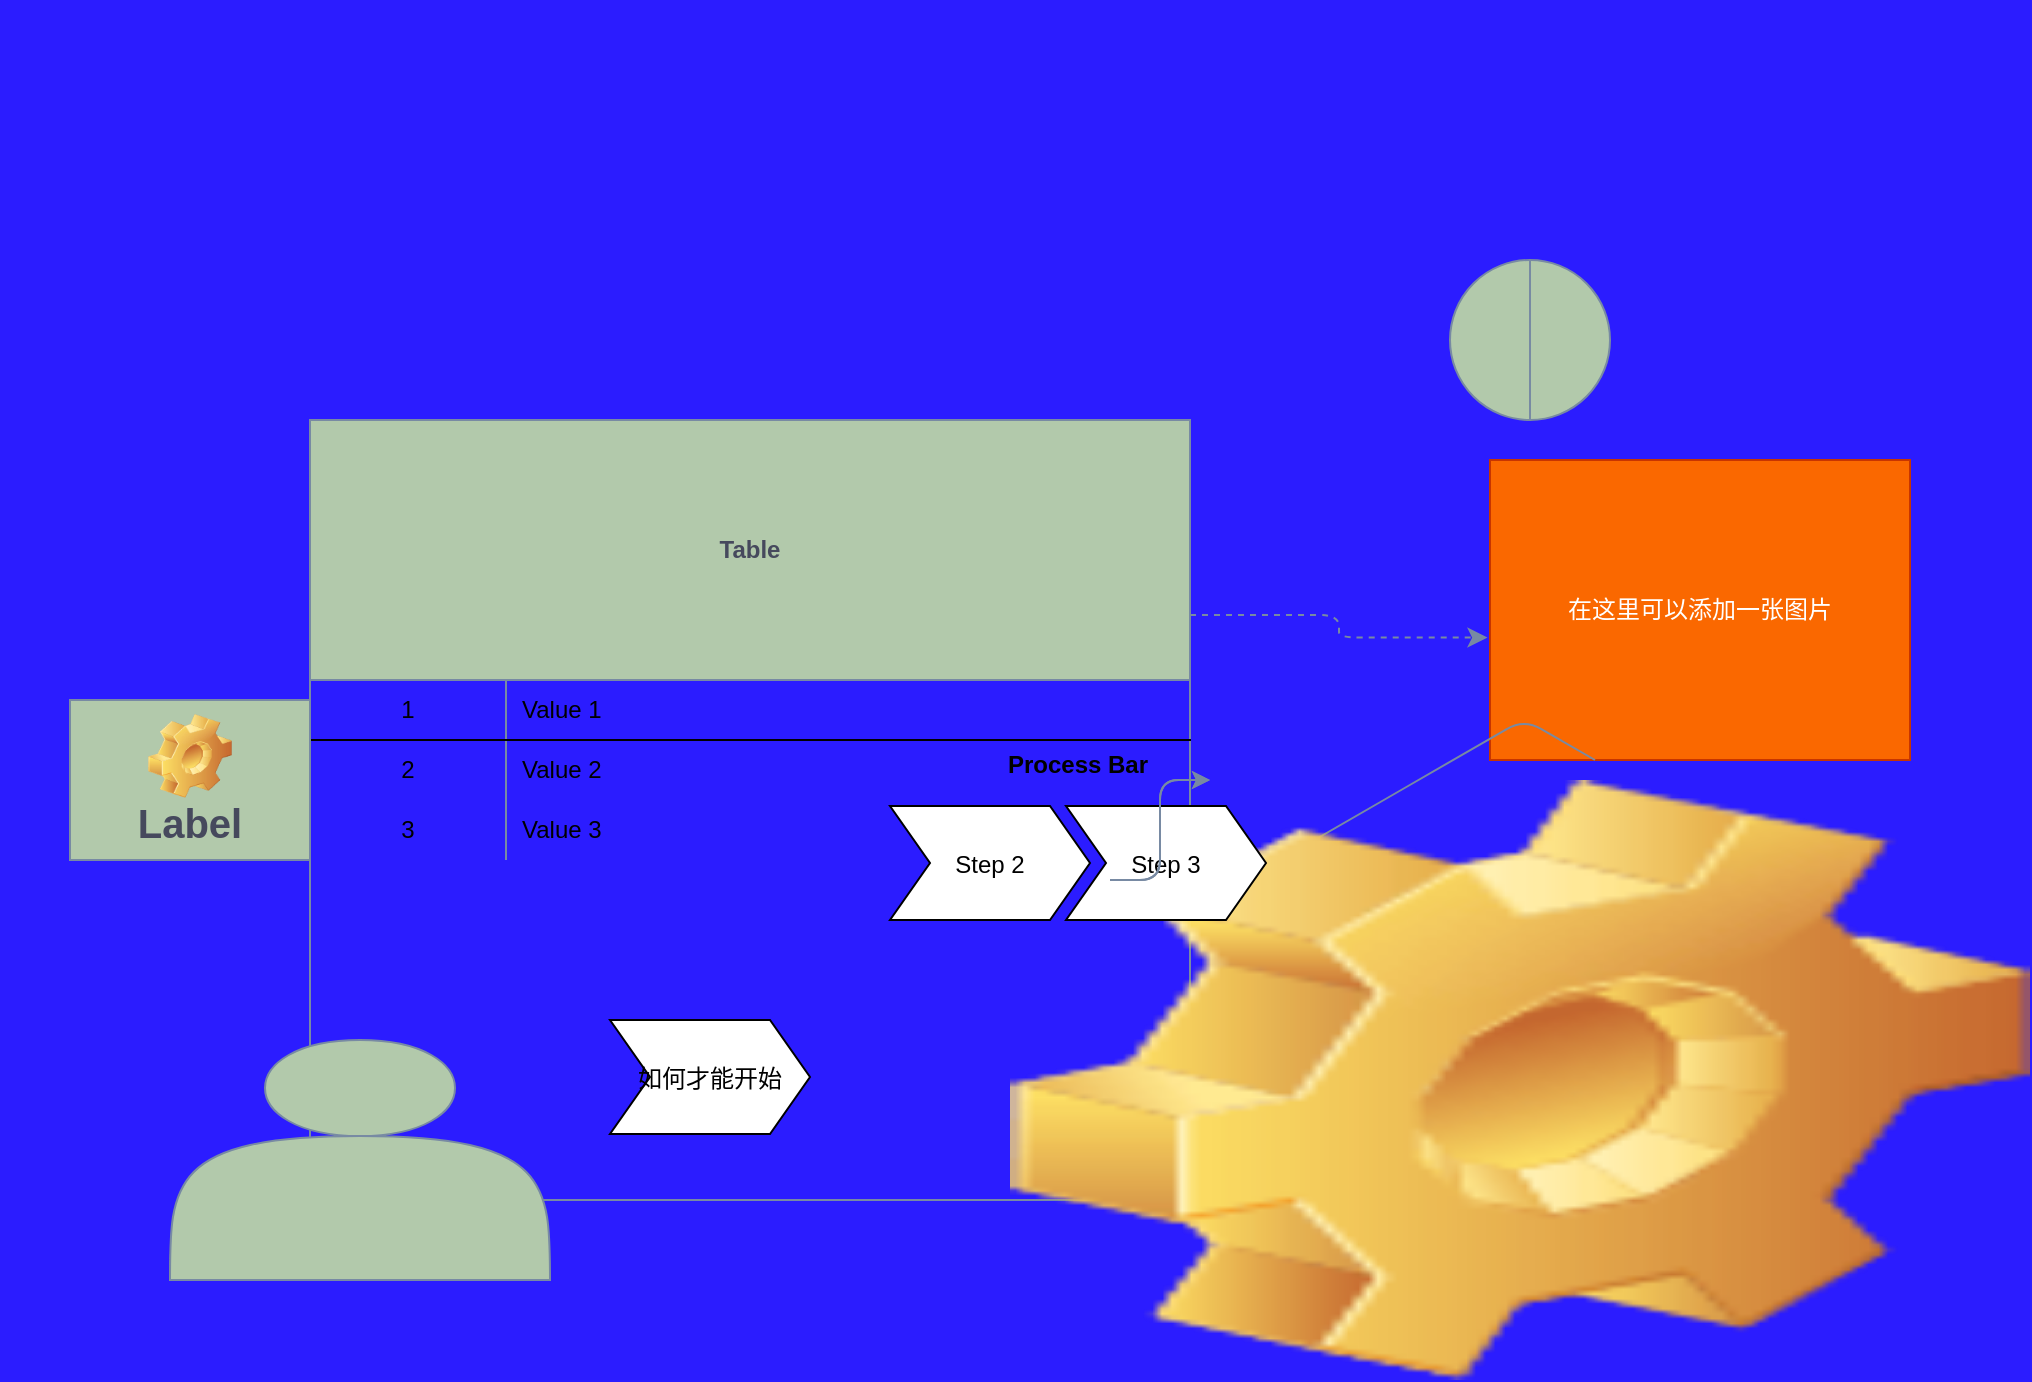 <mxfile version="13.10.0" type="embed">
    <diagram id="yRmLnqvjj_Yf5LD9r41k" name="Page-1">
        <mxGraphModel dx="1597" dy="1718" grid="1" gridSize="10" guides="1" tooltips="1" connect="1" arrows="1" fold="1" page="1" pageScale="1" pageWidth="850" pageHeight="1100" background="#2B1CFF" math="0" shadow="0">
            <root>
                <mxCell id="0"/>
                <mxCell id="1" parent="0"/>
                <mxCell id="2" value="在这里可以添加一张图片" style="whiteSpace=wrap;html=1;fillColor=#fa6800;strokeColor=#C73500;fontColor=#ffffff;" parent="1" vertex="1">
                    <mxGeometry x="550" y="30" width="210" height="150" as="geometry"/>
                </mxCell>
                <mxCell id="3" value="Table" style="shape=table;html=1;whiteSpace=wrap;startSize=130;container=1;collapsible=0;childLayout=tableLayout;fixedRows=1;rowLines=0;fontStyle=1;align=center;rounded=0;sketch=0;strokeColor=#788AA3;fillColor=#B2C9AB;fontColor=#46495D;" parent="1" vertex="1">
                    <mxGeometry x="-40" y="10" width="440" height="390" as="geometry"/>
                </mxCell>
                <mxCell id="4" value="" style="shape=partialRectangle;html=1;whiteSpace=wrap;collapsible=0;dropTarget=0;pointerEvents=0;fillColor=none;top=0;left=0;bottom=1;right=0;points=[[0,0.5],[1,0.5]];portConstraint=eastwest;" parent="3" vertex="1">
                    <mxGeometry y="130" width="440" height="30" as="geometry"/>
                </mxCell>
                <mxCell id="5" value="1" style="shape=partialRectangle;html=1;whiteSpace=wrap;connectable=0;fillColor=none;top=0;left=0;bottom=0;right=0;overflow=hidden;" parent="4" vertex="1">
                    <mxGeometry width="98" height="30" as="geometry"/>
                </mxCell>
                <mxCell id="6" value="Value 1" style="shape=partialRectangle;html=1;whiteSpace=wrap;connectable=0;fillColor=none;top=0;left=0;bottom=0;right=0;align=left;spacingLeft=6;overflow=hidden;" parent="4" vertex="1">
                    <mxGeometry x="98" width="342" height="30" as="geometry"/>
                </mxCell>
                <mxCell id="7" value="" style="shape=partialRectangle;html=1;whiteSpace=wrap;collapsible=0;dropTarget=0;pointerEvents=0;fillColor=none;top=0;left=0;bottom=0;right=0;points=[[0,0.5],[1,0.5]];portConstraint=eastwest;" parent="3" vertex="1">
                    <mxGeometry y="160" width="440" height="30" as="geometry"/>
                </mxCell>
                <mxCell id="8" value="2" style="shape=partialRectangle;html=1;whiteSpace=wrap;connectable=0;fillColor=none;top=0;left=0;bottom=0;right=0;overflow=hidden;" parent="7" vertex="1">
                    <mxGeometry width="98" height="30" as="geometry"/>
                </mxCell>
                <mxCell id="9" value="Value 2" style="shape=partialRectangle;html=1;whiteSpace=wrap;connectable=0;fillColor=none;top=0;left=0;bottom=0;right=0;align=left;spacingLeft=6;overflow=hidden;" parent="7" vertex="1">
                    <mxGeometry x="98" width="342" height="30" as="geometry"/>
                </mxCell>
                <mxCell id="10" value="" style="shape=partialRectangle;html=1;whiteSpace=wrap;collapsible=0;dropTarget=0;pointerEvents=0;fillColor=none;top=0;left=0;bottom=0;right=0;points=[[0,0.5],[1,0.5]];portConstraint=eastwest;" parent="3" vertex="1">
                    <mxGeometry y="190" width="440" height="30" as="geometry"/>
                </mxCell>
                <mxCell id="11" value="3" style="shape=partialRectangle;html=1;whiteSpace=wrap;connectable=0;fillColor=none;top=0;left=0;bottom=0;right=0;overflow=hidden;" parent="10" vertex="1">
                    <mxGeometry width="98" height="30" as="geometry"/>
                </mxCell>
                <mxCell id="12" value="Value 3" style="shape=partialRectangle;html=1;whiteSpace=wrap;connectable=0;fillColor=none;top=0;left=0;bottom=0;right=0;align=left;spacingLeft=6;overflow=hidden;" parent="10" vertex="1">
                    <mxGeometry x="98" width="342" height="30" as="geometry"/>
                </mxCell>
                <mxCell id="13" value="" style="edgeStyle=isometricEdgeStyle;endArrow=none;html=1;elbow=vertical;strokeColor=#788AA3;fillColor=#B2C9AB;fontColor=#46495D;entryX=0.25;entryY=1;entryDx=0;entryDy=0;exitX=1;exitY=0.5;exitDx=0;exitDy=0;" parent="1" source="10" target="2" edge="1">
                    <mxGeometry width="50" height="100" relative="1" as="geometry">
                        <mxPoint x="430" y="250" as="sourcePoint"/>
                        <mxPoint x="620" y="190" as="targetPoint"/>
                    </mxGeometry>
                </mxCell>
                <mxCell id="14" value="" style="shape=image;html=1;verticalLabelPosition=bottom;verticalAlign=top;imageAspect=0;image=img/clipart/Gear_128x128.png;rounded=0;sketch=0;strokeColor=#788AA3;fillColor=#B2C9AB;fontColor=#46495D;" parent="1" vertex="1">
                    <mxGeometry x="310" y="190" width="510" height="300" as="geometry"/>
                </mxCell>
                <mxCell id="15" value="" style="shape=lineEllipse;line=vertical;perimeter=ellipsePerimeter;whiteSpace=wrap;html=1;backgroundOutline=1;rounded=0;sketch=0;strokeColor=#788AA3;fillColor=#B2C9AB;fontColor=#46495D;" parent="1" vertex="1">
                    <mxGeometry x="530" y="-70" width="80" height="80" as="geometry"/>
                </mxCell>
                <mxCell id="16" value="" style="shape=actor;whiteSpace=wrap;html=1;rounded=0;sketch=0;strokeColor=#788AA3;fillColor=#B2C9AB;fontColor=#46495D;" parent="1" vertex="1">
                    <mxGeometry x="-110" y="320" width="190" height="120" as="geometry"/>
                </mxCell>
                <mxCell id="17" value="Process Bar" style="swimlane;childLayout=stackLayout;horizontal=1;fillColor=none;horizontalStack=1;resizeParent=1;resizeParentMax=0;resizeLast=0;collapsible=0;strokeColor=none;stackBorder=10;stackSpacing=-12;resizable=1;align=center;points=[];fontColor=#000000;rounded=0;sketch=0;" parent="1" vertex="1">
                    <mxGeometry x="240" y="170" width="208" height="100" as="geometry"/>
                </mxCell>
                <mxCell id="19" value="Step 2" style="shape=step;perimeter=stepPerimeter;fixedSize=1;points=[];" parent="17" vertex="1">
                    <mxGeometry x="10" y="33" width="100" height="57" as="geometry"/>
                </mxCell>
                <mxCell id="20" value="Step 3" style="shape=step;perimeter=stepPerimeter;fixedSize=1;points=[];" parent="17" vertex="1">
                    <mxGeometry x="98" y="33" width="100" height="57" as="geometry"/>
                </mxCell>
                <mxCell id="18" value="如何才能开始" style="shape=step;perimeter=stepPerimeter;fixedSize=1;points=[];" parent="1" vertex="1">
                    <mxGeometry x="110" y="310" width="100" height="57" as="geometry"/>
                </mxCell>
                <mxCell id="21" value="" style="edgeStyle=elbowEdgeStyle;elbow=horizontal;endArrow=classic;html=1;strokeColor=#788AA3;fillColor=#B2C9AB;fontColor=#46495D;" parent="1" edge="1">
                    <mxGeometry width="50" height="50" relative="1" as="geometry">
                        <mxPoint x="360" y="240" as="sourcePoint"/>
                        <mxPoint x="410" y="190" as="targetPoint"/>
                    </mxGeometry>
                </mxCell>
                <mxCell id="22" value="" style="edgeStyle=elbowEdgeStyle;elbow=horizontal;endArrow=classic;html=1;strokeColor=#788AA3;fillColor=#B2C9AB;fontColor=#46495D;" parent="1" edge="1">
                    <mxGeometry width="50" height="50" relative="1" as="geometry">
                        <mxPoint x="360" y="240" as="sourcePoint"/>
                        <mxPoint x="410" y="190" as="targetPoint"/>
                    </mxGeometry>
                </mxCell>
                <mxCell id="23" value="" style="edgeStyle=elbowEdgeStyle;elbow=horizontal;endArrow=classic;html=1;strokeColor=#788AA3;fillColor=#B2C9AB;fontColor=#46495D;entryX=-0.006;entryY=0.592;entryDx=0;entryDy=0;entryPerimeter=0;exitX=1;exitY=0.25;exitDx=0;exitDy=0;dashed=1;targetPerimeterSpacing=9;endSize=7;sourcePerimeterSpacing=8;jumpStyle=arc;fontSize=20;" parent="1" source="3" target="2" edge="1">
                    <mxGeometry width="50" height="50" relative="1" as="geometry">
                        <mxPoint x="420" y="150" as="sourcePoint"/>
                        <mxPoint x="470" y="100" as="targetPoint"/>
                    </mxGeometry>
                </mxCell>
                <mxCell id="24" value="Label" style="label;whiteSpace=wrap;html=1;align=center;verticalAlign=bottom;spacingLeft=0;spacingBottom=4;imageAlign=center;imageVerticalAlign=top;image=img/clipart/Gear_128x128.png;rounded=0;sketch=0;strokeColor=#788AA3;fillColor=#B2C9AB;fontSize=20;fontColor=#46495D;" parent="1" vertex="1">
                    <mxGeometry x="-160" y="150" width="120" height="80" as="geometry"/>
                </mxCell>
                <mxCell id="25" value="" style="shape=image;imageAspect=0;aspect=fixed;verticalLabelPosition=bottom;verticalAlign=top;image=https://www.baidu.com/img/PCtm_d9c8750bed0b3c7d089fa7d55720d6cf.png;" vertex="1" parent="1">
                    <mxGeometry x="-195" y="-200" width="360" height="171.69" as="geometry"/>
                </mxCell>
            </root>
        </mxGraphModel>
    </diagram>
</mxfile>